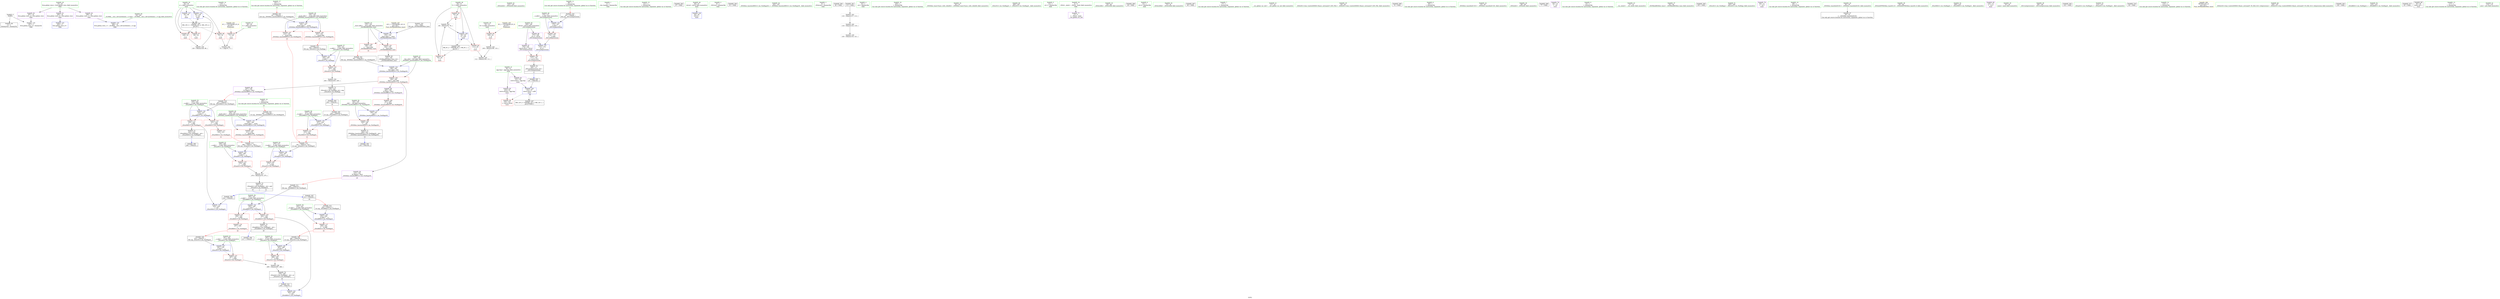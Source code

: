 digraph "SVFG" {
	label="SVFG";

	Node0x55b497cd16e0 [shape=record,color=grey,label="{NodeID: 0\nNullPtr}"];
	Node0x55b497cd16e0 -> Node0x55b497ce8dd0[style=solid];
	Node0x55b497cd16e0 -> Node0x55b497cecf30[style=solid];
	Node0x55b497ce6ec0 [shape=record,color=red,label="{NodeID: 97\n86\<--54\n\<--j\nmain\n}"];
	Node0x55b497ce4dd0 [shape=record,color=green,label="{NodeID: 14\n119\<--1\n\<--dummyObj\nCan only get source location for instruction, argument, global var or function.}"];
	Node0x55b497ce7a20 [shape=record,color=red,label="{NodeID: 111\n235\<--225\n\<--__a.addr\n_ZStaNRSt13_Ios_FmtflagsS_\n}"];
	Node0x55b497ce7a20 -> Node0x55b497ce9310[style=solid];
	Node0x55b497ce7a20 -> Node0x55b497cedb90[style=solid];
	Node0x55b497ce5b70 [shape=record,color=green,label="{NodeID: 28\n50\<--51\nV\<--V_field_insensitive\nmain\n}"];
	Node0x55b497ce5b70 -> Node0x55b497cea3e0[style=solid];
	Node0x55b497ce5b70 -> Node0x55b497cea4b0[style=solid];
	Node0x55b497ce5b70 -> Node0x55b497cea580[style=solid];
	Node0x55b497ce5b70 -> Node0x55b497ced1d0[style=solid];
	Node0x55b497cecf30 [shape=record,color=blue, style = dotted,label="{NodeID: 125\n297\<--3\nllvm.global_ctors_2\<--dummyVal\nGlob }"];
	Node0x55b497ce68b0 [shape=record,color=green,label="{NodeID: 42\n123\<--124\n_ZNSolsEd\<--_ZNSolsEd_field_insensitive\n}"];
	Node0x55b497d08770 [shape=record,color=black,label="{NodeID: 305\n204 = PHI(238, )\n|{<s0>18}}"];
	Node0x55b497d08770:s0 -> Node0x55b497d0a3d0[style=solid,color=red];
	Node0x55b497cedac0 [shape=record,color=blue,label="{NodeID: 139\n227\<--224\n__b.addr\<--__b\n_ZStaNRSt13_Ios_FmtflagsS_\n}"];
	Node0x55b497cedac0 -> Node0x55b497ce7af0[style=dashed];
	Node0x55b497ce8550 [shape=record,color=green,label="{NodeID: 56\n227\<--228\n__b.addr\<--__b.addr_field_insensitive\n_ZStaNRSt13_Ios_FmtflagsS_\n}"];
	Node0x55b497ce8550 -> Node0x55b497ce7af0[style=solid];
	Node0x55b497ce8550 -> Node0x55b497cedac0[style=solid];
	Node0x55b497d0a290 [shape=record,color=black,label="{NodeID: 319\n223 = PHI(207, )\n0th arg _ZStaNRSt13_Ios_FmtflagsS_ }"];
	Node0x55b497d0a290 -> Node0x55b497ced9f0[style=solid];
	Node0x55b497cf3cf0 [shape=record,color=grey,label="{NodeID: 236\n129 = Binary(128, 68, )\n}"];
	Node0x55b497cf3cf0 -> Node0x55b497ced370[style=solid];
	Node0x55b497ce9170 [shape=record,color=black,label="{NodeID: 70\n166\<--177\n_ZSt12setprecisioni_ret\<--\n_ZSt12setprecisioni\n|{<s0>11}}"];
	Node0x55b497ce9170:s0 -> Node0x55b497d07d70[style=solid,color=blue];
	Node0x55b497ce9d60 [shape=record,color=purple,label="{NodeID: 84\n101\<--56\ncoerce.dive\<--agg.tmp\nmain\n}"];
	Node0x55b497ce9d60 -> Node0x55b497ced2a0[style=solid];
	Node0x55b497ce3a10 [shape=record,color=green,label="{NodeID: 1\n7\<--1\n__dso_handle\<--dummyObj\nGlob }"];
	Node0x55b497ce6f90 [shape=record,color=red,label="{NodeID: 98\n128\<--54\n\<--j\nmain\n}"];
	Node0x55b497ce6f90 -> Node0x55b497cf3cf0[style=solid];
	Node0x55b497ce4ed0 [shape=record,color=green,label="{NodeID: 15\n121\<--1\n\<--dummyObj\nCan only get source location for instruction, argument, global var or function.}"];
	Node0x55b497ce7af0 [shape=record,color=red,label="{NodeID: 112\n233\<--227\n\<--__b.addr\n_ZStaNRSt13_Ios_FmtflagsS_\n|{<s0>21}}"];
	Node0x55b497ce7af0:s0 -> Node0x55b497d09570[style=solid,color=red];
	Node0x55b497ce5c40 [shape=record,color=green,label="{NodeID: 29\n52\<--53\nD\<--D_field_insensitive\nmain\n}"];
	Node0x55b497ce5c40 -> Node0x55b497cea650[style=solid];
	Node0x55b497d071e0 [shape=record,color=black,label="{NodeID: 292\n87 = PHI()\n}"];
	Node0x55b497ced030 [shape=record,color=blue,label="{NodeID: 126\n46\<--59\nretval\<--\nmain\n}"];
	Node0x55b497ce69b0 [shape=record,color=green,label="{NodeID: 43\n155\<--156\n__base.addr\<--__base.addr_field_insensitive\n_ZSt5fixedRSt8ios_base\n}"];
	Node0x55b497ce69b0 -> Node0x55b497ce7130[style=solid];
	Node0x55b497ce69b0 -> Node0x55b497ce7200[style=solid];
	Node0x55b497ce69b0 -> Node0x55b497ced440[style=solid];
	Node0x55b497d08aa0 [shape=record,color=black,label="{NodeID: 306\n208 = PHI(222, )\n}"];
	Node0x55b497cedb90 [shape=record,color=blue,label="{NodeID: 140\n235\<--234\n\<--call\n_ZStaNRSt13_Ios_FmtflagsS_\n}"];
	Node0x55b497ce8620 [shape=record,color=green,label="{NodeID: 57\n240\<--241\n__a.addr\<--__a.addr_field_insensitive\n_ZStcoSt13_Ios_Fmtflags\n}"];
	Node0x55b497ce8620 -> Node0x55b497ce7c90[style=solid];
	Node0x55b497ce8620 -> Node0x55b497cedc60[style=solid];
	Node0x55b497d0a3d0 [shape=record,color=black,label="{NodeID: 320\n224 = PHI(204, )\n1st arg _ZStaNRSt13_Ios_FmtflagsS_ }"];
	Node0x55b497d0a3d0 -> Node0x55b497cedac0[style=solid];
	Node0x55b497cf3e70 [shape=record,color=grey,label="{NodeID: 237\n276 = Binary(274, 275, )\n}"];
	Node0x55b497cf3e70 -> Node0x55b497ce9580[style=solid];
	Node0x55b497ce9240 [shape=record,color=black,label="{NodeID: 71\n184\<--220\n_ZNSt8ios_base4setfESt13_Ios_FmtflagsS0__ret\<--\n_ZNSt8ios_base4setfESt13_Ios_FmtflagsS0_\n|{<s0>16}}"];
	Node0x55b497ce9240:s0 -> Node0x55b497d08640[style=solid,color=blue];
	Node0x55b497ce9e30 [shape=record,color=purple,label="{NodeID: 85\n103\<--56\ncoerce.dive9\<--agg.tmp\nmain\n}"];
	Node0x55b497ce9e30 -> Node0x55b497ce7060[style=solid];
	Node0x55b497ce3aa0 [shape=record,color=green,label="{NodeID: 2\n8\<--1\n_ZSt3cin\<--dummyObj\nGlob }"];
	Node0x55b497ce7060 [shape=record,color=red,label="{NodeID: 99\n104\<--103\n\<--coerce.dive9\nmain\n}"];
	Node0x55b497ce4fd0 [shape=record,color=green,label="{NodeID: 16\n160\<--1\n\<--dummyObj\nCan only get source location for instruction, argument, global var or function.|{<s0>16}}"];
	Node0x55b497ce4fd0:s0 -> Node0x55b497d0a650[style=solid,color=red];
	Node0x55b497ce7bc0 [shape=record,color=red,label="{NodeID: 113\n232\<--231\n\<--\n_ZStaNRSt13_Ios_FmtflagsS_\n|{<s0>21}}"];
	Node0x55b497ce7bc0:s0 -> Node0x55b497d09360[style=solid,color=red];
	Node0x55b497ce5d10 [shape=record,color=green,label="{NodeID: 30\n54\<--55\nj\<--j_field_insensitive\nmain\n}"];
	Node0x55b497ce5d10 -> Node0x55b497ce6df0[style=solid];
	Node0x55b497ce5d10 -> Node0x55b497ce6ec0[style=solid];
	Node0x55b497ce5d10 -> Node0x55b497ce6f90[style=solid];
	Node0x55b497ce5d10 -> Node0x55b497ced100[style=solid];
	Node0x55b497ce5d10 -> Node0x55b497ced370[style=solid];
	Node0x55b497a35870 [shape=record,color=black,label="{NodeID: 293\n91 = PHI()\n}"];
	Node0x55b497ced100 [shape=record,color=blue,label="{NodeID: 127\n54\<--68\nj\<--\nmain\n}"];
	Node0x55b497ced100 -> Node0x55b497cfbd30[style=dashed];
	Node0x55b497ce6a80 [shape=record,color=green,label="{NodeID: 44\n162\<--163\n_ZNSt8ios_base4setfESt13_Ios_FmtflagsS0_\<--_ZNSt8ios_base4setfESt13_Ios_FmtflagsS0__field_insensitive\n}"];
	Node0x55b497d08bb0 [shape=record,color=black,label="{NodeID: 307\n213 = PHI(265, )\n|{<s0>20}}"];
	Node0x55b497d08bb0:s0 -> Node0x55b497d09220[style=solid,color=red];
	Node0x55b497cedc60 [shape=record,color=blue,label="{NodeID: 141\n240\<--239\n__a.addr\<--__a\n_ZStcoSt13_Ios_Fmtflags\n}"];
	Node0x55b497cedc60 -> Node0x55b497ce7c90[style=dashed];
	Node0x55b497ce86f0 [shape=record,color=green,label="{NodeID: 58\n250\<--251\n__a.addr\<--__a.addr_field_insensitive\n_ZStoRRSt13_Ios_FmtflagsS_\n}"];
	Node0x55b497ce86f0 -> Node0x55b497ce7d60[style=solid];
	Node0x55b497ce86f0 -> Node0x55b497cec780[style=solid];
	Node0x55b497ce86f0 -> Node0x55b497cedd30[style=solid];
	Node0x55b497d0a510 [shape=record,color=black,label="{NodeID: 321\n185 = PHI(158, )\n0th arg _ZNSt8ios_base4setfESt13_Ios_FmtflagsS0_ }"];
	Node0x55b497d0a510 -> Node0x55b497ced6b0[style=solid];
	Node0x55b497cf3ff0 [shape=record,color=grey,label="{NodeID: 238\n289 = Binary(287, 288, )\n}"];
	Node0x55b497cf3ff0 -> Node0x55b497ce9650[style=solid];
	Node0x55b497ce9310 [shape=record,color=black,label="{NodeID: 72\n222\<--235\n_ZStaNRSt13_Ios_FmtflagsS__ret\<--\n_ZStaNRSt13_Ios_FmtflagsS_\n|{<s0>18}}"];
	Node0x55b497ce9310:s0 -> Node0x55b497d08aa0[style=solid,color=blue];
	Node0x55b497ce9f00 [shape=record,color=purple,label="{NodeID: 86\n173\<--168\n_M_n\<--retval\n_ZSt12setprecisioni\n}"];
	Node0x55b497ce9f00 -> Node0x55b497ced5e0[style=solid];
	Node0x55b497ce3d50 [shape=record,color=green,label="{NodeID: 3\n9\<--1\n_ZSt4cout\<--dummyObj\nGlob }"];
	Node0x55b497ce7130 [shape=record,color=red,label="{NodeID: 100\n158\<--155\n\<--__base.addr\n_ZSt5fixedRSt8ios_base\n|{<s0>16}}"];
	Node0x55b497ce7130:s0 -> Node0x55b497d0a510[style=solid,color=red];
	Node0x55b497ce50d0 [shape=record,color=green,label="{NodeID: 17\n161\<--1\n\<--dummyObj\nCan only get source location for instruction, argument, global var or function.|{<s0>16}}"];
	Node0x55b497ce50d0:s0 -> Node0x55b497d0a790[style=solid,color=red];
	Node0x55b497ce7c90 [shape=record,color=red,label="{NodeID: 114\n243\<--240\n\<--__a.addr\n_ZStcoSt13_Ios_Fmtflags\n}"];
	Node0x55b497ce7c90 -> Node0x55b497cf39f0[style=solid];
	Node0x55b497ce5de0 [shape=record,color=green,label="{NodeID: 31\n56\<--57\nagg.tmp\<--agg.tmp_field_insensitive\nmain\n}"];
	Node0x55b497ce5de0 -> Node0x55b497ce9d60[style=solid];
	Node0x55b497ce5de0 -> Node0x55b497ce9e30[style=solid];
	Node0x55b497d07c70 [shape=record,color=black,label="{NodeID: 294\n92 = PHI()\n}"];
	Node0x55b497ced1d0 [shape=record,color=blue,label="{NodeID: 128\n50\<--80\nV\<--mul\nmain\n}"];
	Node0x55b497ced1d0 -> Node0x55b497cea580[style=dashed];
	Node0x55b497ced1d0 -> Node0x55b497cfb830[style=dashed];
	Node0x55b497ce6b80 [shape=record,color=green,label="{NodeID: 45\n168\<--169\nretval\<--retval_field_insensitive\n_ZSt12setprecisioni\n}"];
	Node0x55b497ce6b80 -> Node0x55b497ce9f00[style=solid];
	Node0x55b497ce6b80 -> Node0x55b497ce9fd0[style=solid];
	Node0x55b497d08d20 [shape=record,color=black,label="{NodeID: 308\n217 = PHI(247, )\n}"];
	Node0x55b497cedd30 [shape=record,color=blue,label="{NodeID: 142\n250\<--248\n__a.addr\<--__a\n_ZStoRRSt13_Ios_FmtflagsS_\n}"];
	Node0x55b497cedd30 -> Node0x55b497ce7d60[style=dashed];
	Node0x55b497cedd30 -> Node0x55b497cec780[style=dashed];
	Node0x55b497ce87c0 [shape=record,color=green,label="{NodeID: 59\n252\<--253\n__b.addr\<--__b.addr_field_insensitive\n_ZStoRRSt13_Ios_FmtflagsS_\n}"];
	Node0x55b497ce87c0 -> Node0x55b497cec850[style=solid];
	Node0x55b497ce87c0 -> Node0x55b497cede00[style=solid];
	Node0x55b497d0a650 [shape=record,color=black,label="{NodeID: 322\n186 = PHI(160, )\n1st arg _ZNSt8ios_base4setfESt13_Ios_FmtflagsS0_ }"];
	Node0x55b497d0a650 -> Node0x55b497ced780[style=solid];
	Node0x55b497cf4170 [shape=record,color=grey,label="{NodeID: 239\n120 = Binary(118, 121, )\n}"];
	Node0x55b497ce93e0 [shape=record,color=black,label="{NodeID: 73\n238\<--244\n_ZStcoSt13_Ios_Fmtflags_ret\<--neg\n_ZStcoSt13_Ios_Fmtflags\n|{<s0>17}}"];
	Node0x55b497ce93e0:s0 -> Node0x55b497d08770[style=solid,color=blue];
	Node0x55b497cfd630 [shape=record,color=yellow,style=double,label="{NodeID: 253\n4V_1 = ENCHI(MR_4V_0)\npts\{49 \}\nFun[main]}"];
	Node0x55b497cfd630 -> Node0x55b497cea310[style=dashed];
	Node0x55b497ce9fd0 [shape=record,color=purple,label="{NodeID: 87\n176\<--168\ncoerce.dive\<--retval\n_ZSt12setprecisioni\n}"];
	Node0x55b497ce9fd0 -> Node0x55b497ce73a0[style=solid];
	Node0x55b497ce3de0 [shape=record,color=green,label="{NodeID: 4\n10\<--1\n.str\<--dummyObj\nGlob }"];
	Node0x55b497cfe360 [shape=record,color=yellow,style=double,label="{NodeID: 267\n14V_1 = ENCHI(MR_14V_0)\npts\{156 \}\nFun[_ZSt5fixedRSt8ios_base]}"];
	Node0x55b497cfe360 -> Node0x55b497ced440[style=dashed];
	Node0x55b497ce7200 [shape=record,color=red,label="{NodeID: 101\n164\<--155\n\<--__base.addr\n_ZSt5fixedRSt8ios_base\n}"];
	Node0x55b497ce7200 -> Node0x55b497ce90a0[style=solid];
	Node0x55b497ce51d0 [shape=record,color=green,label="{NodeID: 18\n245\<--1\n\<--dummyObj\nCan only get source location for instruction, argument, global var or function.}"];
	Node0x55b497ce7d60 [shape=record,color=red,label="{NodeID: 115\n256\<--250\n\<--__a.addr\n_ZStoRRSt13_Ios_FmtflagsS_\n}"];
	Node0x55b497ce7d60 -> Node0x55b497cec920[style=solid];
	Node0x55b497ce5eb0 [shape=record,color=green,label="{NodeID: 32\n62\<--63\n_ZNSt8ios_base15sync_with_stdioEb\<--_ZNSt8ios_base15sync_with_stdioEb_field_insensitive\n}"];
	Node0x55b497d07d70 [shape=record,color=black,label="{NodeID: 295\n97 = PHI(166, )\n}"];
	Node0x55b497d07d70 -> Node0x55b497ced2a0[style=solid];
	Node0x55b497ced2a0 [shape=record,color=blue,label="{NodeID: 129\n101\<--97\ncoerce.dive\<--call8\nmain\n}"];
	Node0x55b497ced2a0 -> Node0x55b497ce7060[style=dashed];
	Node0x55b497ced2a0 -> Node0x55b497cfc230[style=dashed];
	Node0x55b497ce6c50 [shape=record,color=green,label="{NodeID: 46\n170\<--171\n__n.addr\<--__n.addr_field_insensitive\n_ZSt12setprecisioni\n}"];
	Node0x55b497ce6c50 -> Node0x55b497ce72d0[style=solid];
	Node0x55b497ce6c50 -> Node0x55b497ced510[style=solid];
	Node0x55b497d08e30 [shape=record,color=black,label="{NodeID: 309\n234 = PHI(265, )\n}"];
	Node0x55b497d08e30 -> Node0x55b497cedb90[style=solid];
	Node0x55b497cede00 [shape=record,color=blue,label="{NodeID: 143\n252\<--249\n__b.addr\<--__b\n_ZStoRRSt13_Ios_FmtflagsS_\n}"];
	Node0x55b497cede00 -> Node0x55b497cec850[style=dashed];
	Node0x55b497ce8890 [shape=record,color=green,label="{NodeID: 60\n260\<--261\n_ZStorSt13_Ios_FmtflagsS_\<--_ZStorSt13_Ios_FmtflagsS__field_insensitive\n}"];
	Node0x55b497d0a790 [shape=record,color=black,label="{NodeID: 323\n187 = PHI(161, )\n2nd arg _ZNSt8ios_base4setfESt13_Ios_FmtflagsS0_ }"];
	Node0x55b497d0a790 -> Node0x55b497ced850[style=solid];
	Node0x55b497cf42f0 [shape=record,color=grey,label="{NodeID: 240\n118 = Binary(116, 119, )\n}"];
	Node0x55b497cf42f0 -> Node0x55b497cf4170[style=solid];
	Node0x55b497ce94b0 [shape=record,color=black,label="{NodeID: 74\n247\<--262\n_ZStoRRSt13_Ios_FmtflagsS__ret\<--\n_ZStoRRSt13_Ios_FmtflagsS_\n|{<s0>20}}"];
	Node0x55b497ce94b0:s0 -> Node0x55b497d08d20[style=solid,color=blue];
	Node0x55b497cea0a0 [shape=record,color=purple,label="{NodeID: 88\n200\<--199\n_M_flags\<--this1\n_ZNSt8ios_base4setfESt13_Ios_FmtflagsS0_\n}"];
	Node0x55b497cea0a0 -> Node0x55b497ce7880[style=solid];
	Node0x55b497ce3e70 [shape=record,color=green,label="{NodeID: 5\n12\<--1\n.str.1\<--dummyObj\nGlob }"];
	Node0x55b497ce72d0 [shape=record,color=red,label="{NodeID: 102\n174\<--170\n\<--__n.addr\n_ZSt12setprecisioni\n}"];
	Node0x55b497ce72d0 -> Node0x55b497ced5e0[style=solid];
	Node0x55b497ce52d0 [shape=record,color=green,label="{NodeID: 19\n4\<--6\n_ZStL8__ioinit\<--_ZStL8__ioinit_field_insensitive\nGlob }"];
	Node0x55b497ce52d0 -> Node0x55b497ce9720[style=solid];
	Node0x55b497cec780 [shape=record,color=red,label="{NodeID: 116\n262\<--250\n\<--__a.addr\n_ZStoRRSt13_Ios_FmtflagsS_\n}"];
	Node0x55b497cec780 -> Node0x55b497ce94b0[style=solid];
	Node0x55b497cec780 -> Node0x55b497ceded0[style=solid];
	Node0x55b497ce5fb0 [shape=record,color=green,label="{NodeID: 33\n65\<--66\n_ZNSirsERi\<--_ZNSirsERi_field_insensitive\n}"];
	Node0x55b497d07f00 [shape=record,color=black,label="{NodeID: 296\n28 = PHI()\n}"];
	Node0x55b497ced370 [shape=record,color=blue,label="{NodeID: 130\n54\<--129\nj\<--inc\nmain\n}"];
	Node0x55b497ced370 -> Node0x55b497cfbd30[style=dashed];
	Node0x55b497ce6d20 [shape=record,color=green,label="{NodeID: 47\n188\<--189\nthis.addr\<--this.addr_field_insensitive\n_ZNSt8ios_base4setfESt13_Ios_FmtflagsS0_\n}"];
	Node0x55b497ce6d20 -> Node0x55b497ce7470[style=solid];
	Node0x55b497ce6d20 -> Node0x55b497ced6b0[style=solid];
	Node0x55b497d08fa0 [shape=record,color=black,label="{NodeID: 310\n259 = PHI(278, )\n}"];
	Node0x55b497d08fa0 -> Node0x55b497ceded0[style=solid];
	Node0x55b497ceded0 [shape=record,color=blue,label="{NodeID: 144\n262\<--259\n\<--call\n_ZStoRRSt13_Ios_FmtflagsS_\n}"];
	Node0x55b497ce8990 [shape=record,color=green,label="{NodeID: 61\n268\<--269\n__a.addr\<--__a.addr_field_insensitive\n_ZStanSt13_Ios_FmtflagsS_\n}"];
	Node0x55b497ce8990 -> Node0x55b497cec9f0[style=solid];
	Node0x55b497ce8990 -> Node0x55b497cedfa0[style=solid];
	Node0x55b497d0a8d0 [shape=record,color=black,label="{NodeID: 324\n154 = PHI()\n0th arg _ZSt5fixedRSt8ios_base }"];
	Node0x55b497d0a8d0 -> Node0x55b497ced440[style=solid];
	Node0x55b497cf4470 [shape=record,color=grey,label="{NodeID: 241\n80 = Binary(78, 79, )\n}"];
	Node0x55b497cf4470 -> Node0x55b497ced1d0[style=solid];
	Node0x55b497ce9580 [shape=record,color=black,label="{NodeID: 75\n265\<--276\n_ZStanSt13_Ios_FmtflagsS__ret\<--and\n_ZStanSt13_Ios_FmtflagsS_\n|{<s0>19|<s1>21}}"];
	Node0x55b497ce9580:s0 -> Node0x55b497d08bb0[style=solid,color=blue];
	Node0x55b497ce9580:s1 -> Node0x55b497d08e30[style=solid,color=blue];
	Node0x55b497cfd7f0 [shape=record,color=yellow,style=double,label="{NodeID: 255\n8V_1 = ENCHI(MR_8V_0)\npts\{53 \}\nFun[main]}"];
	Node0x55b497cfd7f0 -> Node0x55b497cea650[style=dashed];
	Node0x55b497cea170 [shape=record,color=purple,label="{NodeID: 89\n207\<--199\n_M_flags2\<--this1\n_ZNSt8ios_base4setfESt13_Ios_FmtflagsS0_\n|{<s0>18}}"];
	Node0x55b497cea170:s0 -> Node0x55b497d0a290[style=solid,color=red];
	Node0x55b497ce3f00 [shape=record,color=green,label="{NodeID: 6\n14\<--1\n.str.2\<--dummyObj\nGlob }"];
	Node0x55b497ce73a0 [shape=record,color=red,label="{NodeID: 103\n177\<--176\n\<--coerce.dive\n_ZSt12setprecisioni\n}"];
	Node0x55b497ce73a0 -> Node0x55b497ce9170[style=solid];
	Node0x55b497ce53d0 [shape=record,color=green,label="{NodeID: 20\n16\<--20\nllvm.global_ctors\<--llvm.global_ctors_field_insensitive\nGlob }"];
	Node0x55b497ce53d0 -> Node0x55b497ce9a60[style=solid];
	Node0x55b497ce53d0 -> Node0x55b497ce9b60[style=solid];
	Node0x55b497ce53d0 -> Node0x55b497ce9c60[style=solid];
	Node0x55b497cec850 [shape=record,color=red,label="{NodeID: 117\n258\<--252\n\<--__b.addr\n_ZStoRRSt13_Ios_FmtflagsS_\n|{<s0>22}}"];
	Node0x55b497cec850:s0 -> Node0x55b497d0ab10[style=solid,color=red];
	Node0x55b497ce60b0 [shape=record,color=green,label="{NodeID: 34\n75\<--76\n_ZNSirsERd\<--_ZNSirsERd_field_insensitive\n}"];
	Node0x55b497d07fd0 [shape=record,color=black,label="{NodeID: 297\n60 = PHI()\n}"];
	Node0x55b497ced440 [shape=record,color=blue,label="{NodeID: 131\n155\<--154\n__base.addr\<--__base\n_ZSt5fixedRSt8ios_base\n}"];
	Node0x55b497ced440 -> Node0x55b497ce7130[style=dashed];
	Node0x55b497ced440 -> Node0x55b497ce7200[style=dashed];
	Node0x55b497ce7e10 [shape=record,color=green,label="{NodeID: 48\n190\<--191\n__fmtfl.addr\<--__fmtfl.addr_field_insensitive\n_ZNSt8ios_base4setfESt13_Ios_FmtflagsS0_\n}"];
	Node0x55b497ce7e10 -> Node0x55b497ce7540[style=solid];
	Node0x55b497ce7e10 -> Node0x55b497ced780[style=solid];
	Node0x55b497d090e0 [shape=record,color=black,label="{NodeID: 311\n248 = PHI(216, )\n0th arg _ZStoRRSt13_Ios_FmtflagsS_ }"];
	Node0x55b497d090e0 -> Node0x55b497cedd30[style=solid];
	Node0x55b497cedfa0 [shape=record,color=blue,label="{NodeID: 145\n268\<--266\n__a.addr\<--__a\n_ZStanSt13_Ios_FmtflagsS_\n}"];
	Node0x55b497cedfa0 -> Node0x55b497cec9f0[style=dashed];
	Node0x55b497ce8a60 [shape=record,color=green,label="{NodeID: 62\n270\<--271\n__b.addr\<--__b.addr_field_insensitive\n_ZStanSt13_Ios_FmtflagsS_\n}"];
	Node0x55b497ce8a60 -> Node0x55b497cecac0[style=solid];
	Node0x55b497ce8a60 -> Node0x55b497cee070[style=solid];
	Node0x55b497d0a9a0 [shape=record,color=black,label="{NodeID: 325\n279 = PHI(257, )\n0th arg _ZStorSt13_Ios_FmtflagsS_ }"];
	Node0x55b497d0a9a0 -> Node0x55b497cee140[style=solid];
	Node0x55b497cf45f0 [shape=record,color=grey,label="{NodeID: 242\n109 = Binary(108, 110, )\n}"];
	Node0x55b497cf45f0 -> Node0x55b497cf3b70[style=solid];
	Node0x55b497ce9650 [shape=record,color=black,label="{NodeID: 76\n278\<--289\n_ZStorSt13_Ios_FmtflagsS__ret\<--or\n_ZStorSt13_Ios_FmtflagsS_\n|{<s0>22}}"];
	Node0x55b497ce9650:s0 -> Node0x55b497d08fa0[style=solid,color=blue];
	Node0x55b497cea240 [shape=record,color=purple,label="{NodeID: 90\n216\<--199\n_M_flags5\<--this1\n_ZNSt8ios_base4setfESt13_Ios_FmtflagsS0_\n|{<s0>20}}"];
	Node0x55b497cea240:s0 -> Node0x55b497d090e0[style=solid,color=red];
	Node0x55b497ce4740 [shape=record,color=green,label="{NodeID: 7\n17\<--1\n\<--dummyObj\nCan only get source location for instruction, argument, global var or function.}"];
	Node0x55b497ce7470 [shape=record,color=red,label="{NodeID: 104\n199\<--188\nthis1\<--this.addr\n_ZNSt8ios_base4setfESt13_Ios_FmtflagsS0_\n}"];
	Node0x55b497ce7470 -> Node0x55b497cea0a0[style=solid];
	Node0x55b497ce7470 -> Node0x55b497cea170[style=solid];
	Node0x55b497ce7470 -> Node0x55b497cea240[style=solid];
	Node0x55b497ce54d0 [shape=record,color=green,label="{NodeID: 21\n21\<--22\n__cxx_global_var_init\<--__cxx_global_var_init_field_insensitive\n}"];
	Node0x55b497cec920 [shape=record,color=red,label="{NodeID: 118\n257\<--256\n\<--\n_ZStoRRSt13_Ios_FmtflagsS_\n|{<s0>22}}"];
	Node0x55b497cec920:s0 -> Node0x55b497d0a9a0[style=solid,color=red];
	Node0x55b497ce61b0 [shape=record,color=green,label="{NodeID: 35\n84\<--85\n_ZStlsISt11char_traitsIcEERSt13basic_ostreamIcT_ES5_PKc\<--_ZStlsISt11char_traitsIcEERSt13basic_ostreamIcT_ES5_PKc_field_insensitive\n}"];
	Node0x55b497d080a0 [shape=record,color=black,label="{NodeID: 298\n74 = PHI()\n}"];
	Node0x55b497ced510 [shape=record,color=blue,label="{NodeID: 132\n170\<--167\n__n.addr\<--__n\n_ZSt12setprecisioni\n}"];
	Node0x55b497ced510 -> Node0x55b497ce72d0[style=dashed];
	Node0x55b497ce7ee0 [shape=record,color=green,label="{NodeID: 49\n192\<--193\n__mask.addr\<--__mask.addr_field_insensitive\n_ZNSt8ios_base4setfESt13_Ios_FmtflagsS0_\n}"];
	Node0x55b497ce7ee0 -> Node0x55b497ce7610[style=solid];
	Node0x55b497ce7ee0 -> Node0x55b497ce76e0[style=solid];
	Node0x55b497ce7ee0 -> Node0x55b497ced850[style=solid];
	Node0x55b497d09220 [shape=record,color=black,label="{NodeID: 312\n249 = PHI(213, )\n1st arg _ZStoRRSt13_Ios_FmtflagsS_ }"];
	Node0x55b497d09220 -> Node0x55b497cede00[style=solid];
	Node0x55b497cee070 [shape=record,color=blue,label="{NodeID: 146\n270\<--267\n__b.addr\<--__b\n_ZStanSt13_Ios_FmtflagsS_\n}"];
	Node0x55b497cee070 -> Node0x55b497cecac0[style=dashed];
	Node0x55b497ce8b30 [shape=record,color=green,label="{NodeID: 63\n281\<--282\n__a.addr\<--__a.addr_field_insensitive\n_ZStorSt13_Ios_FmtflagsS_\n}"];
	Node0x55b497ce8b30 -> Node0x55b497cecb90[style=solid];
	Node0x55b497ce8b30 -> Node0x55b497cee140[style=solid];
	Node0x55b497d0ab10 [shape=record,color=black,label="{NodeID: 326\n280 = PHI(258, )\n1st arg _ZStorSt13_Ios_FmtflagsS_ }"];
	Node0x55b497d0ab10 -> Node0x55b497cee210[style=solid];
	Node0x55b497cf4770 [shape=record,color=grey,label="{NodeID: 243\n116 = Binary(117, 113, )\n}"];
	Node0x55b497cf4770 -> Node0x55b497cf42f0[style=solid];
	Node0x55b497ce9720 [shape=record,color=purple,label="{NodeID: 77\n27\<--4\n\<--_ZStL8__ioinit\n__cxx_global_var_init\n}"];
	Node0x55b497cea310 [shape=record,color=red,label="{NodeID: 91\n71\<--48\n\<--t\nmain\n}"];
	Node0x55b497cea310 -> Node0x55b497cf48f0[style=solid];
	Node0x55b497ce47d0 [shape=record,color=green,label="{NodeID: 8\n59\<--1\n\<--dummyObj\nCan only get source location for instruction, argument, global var or function.}"];
	Node0x55b497ce7540 [shape=record,color=red,label="{NodeID: 105\n211\<--190\n\<--__fmtfl.addr\n_ZNSt8ios_base4setfESt13_Ios_FmtflagsS0_\n|{<s0>19}}"];
	Node0x55b497ce7540:s0 -> Node0x55b497d09360[style=solid,color=red];
	Node0x55b497ce55d0 [shape=record,color=green,label="{NodeID: 22\n25\<--26\n_ZNSt8ios_base4InitC1Ev\<--_ZNSt8ios_base4InitC1Ev_field_insensitive\n}"];
	Node0x55b497cec9f0 [shape=record,color=red,label="{NodeID: 119\n274\<--268\n\<--__a.addr\n_ZStanSt13_Ios_FmtflagsS_\n}"];
	Node0x55b497cec9f0 -> Node0x55b497cf3e70[style=solid];
	Node0x55b497ce62b0 [shape=record,color=green,label="{NodeID: 36\n88\<--89\n_ZNSolsEi\<--_ZNSolsEi_field_insensitive\n}"];
	Node0x55b497d08170 [shape=record,color=black,label="{NodeID: 299\n77 = PHI()\n}"];
	Node0x55b497ced5e0 [shape=record,color=blue,label="{NodeID: 133\n173\<--174\n_M_n\<--\n_ZSt12setprecisioni\n}"];
	Node0x55b497ced5e0 -> Node0x55b497ce73a0[style=dashed];
	Node0x55b497ce7fb0 [shape=record,color=green,label="{NodeID: 50\n194\<--195\n__old\<--__old_field_insensitive\n_ZNSt8ios_base4setfESt13_Ios_FmtflagsS0_\n}"];
	Node0x55b497ce7fb0 -> Node0x55b497ce77b0[style=solid];
	Node0x55b497ce7fb0 -> Node0x55b497ced920[style=solid];
	Node0x55b497d09360 [shape=record,color=black,label="{NodeID: 313\n266 = PHI(211, 232, )\n0th arg _ZStanSt13_Ios_FmtflagsS_ }"];
	Node0x55b497d09360 -> Node0x55b497cedfa0[style=solid];
	Node0x55b497cee140 [shape=record,color=blue,label="{NodeID: 147\n281\<--279\n__a.addr\<--__a\n_ZStorSt13_Ios_FmtflagsS_\n}"];
	Node0x55b497cee140 -> Node0x55b497cecb90[style=dashed];
	Node0x55b497ce8c00 [shape=record,color=green,label="{NodeID: 64\n283\<--284\n__b.addr\<--__b.addr_field_insensitive\n_ZStorSt13_Ios_FmtflagsS_\n}"];
	Node0x55b497ce8c00 -> Node0x55b497cecc60[style=solid];
	Node0x55b497ce8c00 -> Node0x55b497cee210[style=solid];
	Node0x55b497cf48f0 [shape=record,color=grey,label="{NodeID: 244\n72 = cmp(70, 71, )\n}"];
	Node0x55b497ce97f0 [shape=record,color=purple,label="{NodeID: 78\n82\<--10\n\<--.str\nmain\n}"];
	Node0x55b497cea3e0 [shape=record,color=red,label="{NodeID: 92\n78\<--50\n\<--V\nmain\n}"];
	Node0x55b497cea3e0 -> Node0x55b497cf4470[style=solid];
	Node0x55b497ce48d0 [shape=record,color=green,label="{NodeID: 9\n61\<--1\n\<--dummyObj\nCan only get source location for instruction, argument, global var or function.}"];
	Node0x55b497ce7610 [shape=record,color=red,label="{NodeID: 106\n203\<--192\n\<--__mask.addr\n_ZNSt8ios_base4setfESt13_Ios_FmtflagsS0_\n|{<s0>17}}"];
	Node0x55b497ce7610:s0 -> Node0x55b497d096f0[style=solid,color=red];
	Node0x55b497ce56d0 [shape=record,color=green,label="{NodeID: 23\n31\<--32\n__cxa_atexit\<--__cxa_atexit_field_insensitive\n}"];
	Node0x55b497cecac0 [shape=record,color=red,label="{NodeID: 120\n275\<--270\n\<--__b.addr\n_ZStanSt13_Ios_FmtflagsS_\n}"];
	Node0x55b497cecac0 -> Node0x55b497cf3e70[style=solid];
	Node0x55b497ce63b0 [shape=record,color=green,label="{NodeID: 37\n93\<--94\n_ZSt5fixedRSt8ios_base\<--_ZSt5fixedRSt8ios_base_field_insensitive\n}"];
	Node0x55b497d08240 [shape=record,color=black,label="{NodeID: 300\n105 = PHI()\n}"];
	Node0x55b497ced6b0 [shape=record,color=blue,label="{NodeID: 134\n188\<--185\nthis.addr\<--this\n_ZNSt8ios_base4setfESt13_Ios_FmtflagsS0_\n}"];
	Node0x55b497ced6b0 -> Node0x55b497ce7470[style=dashed];
	Node0x55b497ce8080 [shape=record,color=green,label="{NodeID: 51\n205\<--206\n_ZStcoSt13_Ios_Fmtflags\<--_ZStcoSt13_Ios_Fmtflags_field_insensitive\n}"];
	Node0x55b497d09570 [shape=record,color=black,label="{NodeID: 314\n267 = PHI(212, 233, )\n1st arg _ZStanSt13_Ios_FmtflagsS_ }"];
	Node0x55b497d09570 -> Node0x55b497cee070[style=solid];
	Node0x55b497cee210 [shape=record,color=blue,label="{NodeID: 148\n283\<--280\n__b.addr\<--__b\n_ZStorSt13_Ios_FmtflagsS_\n}"];
	Node0x55b497cee210 -> Node0x55b497cecc60[style=dashed];
	Node0x55b497ce8cd0 [shape=record,color=green,label="{NodeID: 65\n18\<--291\n_GLOBAL__sub_I_devanshdalal2_1_0.cpp\<--_GLOBAL__sub_I_devanshdalal2_1_0.cpp_field_insensitive\n}"];
	Node0x55b497ce8cd0 -> Node0x55b497cece30[style=solid];
	Node0x55b497cfb830 [shape=record,color=black,label="{NodeID: 245\nMR_6V_2 = PHI(MR_6V_3, MR_6V_1, )\npts\{51 \}\n}"];
	Node0x55b497cfb830 -> Node0x55b497cea3e0[style=dashed];
	Node0x55b497cfb830 -> Node0x55b497cea4b0[style=dashed];
	Node0x55b497cfb830 -> Node0x55b497ced1d0[style=dashed];
	Node0x55b497ce98c0 [shape=record,color=purple,label="{NodeID: 79\n90\<--12\n\<--.str.1\nmain\n}"];
	Node0x55b497cea4b0 [shape=record,color=red,label="{NodeID: 93\n79\<--50\n\<--V\nmain\n}"];
	Node0x55b497cea4b0 -> Node0x55b497cf4470[style=solid];
	Node0x55b497ce49d0 [shape=record,color=green,label="{NodeID: 10\n68\<--1\n\<--dummyObj\nCan only get source location for instruction, argument, global var or function.}"];
	Node0x55b497ce76e0 [shape=record,color=red,label="{NodeID: 107\n212\<--192\n\<--__mask.addr\n_ZNSt8ios_base4setfESt13_Ios_FmtflagsS0_\n|{<s0>19}}"];
	Node0x55b497ce76e0:s0 -> Node0x55b497d09570[style=solid,color=red];
	Node0x55b497ce57d0 [shape=record,color=green,label="{NodeID: 24\n30\<--36\n_ZNSt8ios_base4InitD1Ev\<--_ZNSt8ios_base4InitD1Ev_field_insensitive\n}"];
	Node0x55b497ce57d0 -> Node0x55b497ce8ed0[style=solid];
	Node0x55b497cecb90 [shape=record,color=red,label="{NodeID: 121\n287\<--281\n\<--__a.addr\n_ZStorSt13_Ios_FmtflagsS_\n}"];
	Node0x55b497cecb90 -> Node0x55b497cf3ff0[style=solid];
	Node0x55b497ce64b0 [shape=record,color=green,label="{NodeID: 38\n95\<--96\n_ZNSolsEPFRSt8ios_baseS0_E\<--_ZNSolsEPFRSt8ios_baseS0_E_field_insensitive\n}"];
	Node0x55b497d08370 [shape=record,color=black,label="{NodeID: 301\n113 = PHI()\n}"];
	Node0x55b497d08370 -> Node0x55b497cf4770[style=solid];
	Node0x55b497ced780 [shape=record,color=blue,label="{NodeID: 135\n190\<--186\n__fmtfl.addr\<--__fmtfl\n_ZNSt8ios_base4setfESt13_Ios_FmtflagsS0_\n}"];
	Node0x55b497ced780 -> Node0x55b497ce7540[style=dashed];
	Node0x55b497ce8180 [shape=record,color=green,label="{NodeID: 52\n209\<--210\n_ZStaNRSt13_Ios_FmtflagsS_\<--_ZStaNRSt13_Ios_FmtflagsS__field_insensitive\n}"];
	Node0x55b497d096f0 [shape=record,color=black,label="{NodeID: 315\n239 = PHI(203, )\n0th arg _ZStcoSt13_Ios_Fmtflags }"];
	Node0x55b497d096f0 -> Node0x55b497cedc60[style=solid];
	Node0x55b497ce8dd0 [shape=record,color=black,label="{NodeID: 66\n2\<--3\ndummyVal\<--dummyVal\n}"];
	Node0x55b497cfbd30 [shape=record,color=black,label="{NodeID: 246\nMR_10V_3 = PHI(MR_10V_4, MR_10V_2, )\npts\{55 \}\n}"];
	Node0x55b497cfbd30 -> Node0x55b497ce6df0[style=dashed];
	Node0x55b497cfbd30 -> Node0x55b497ce6ec0[style=dashed];
	Node0x55b497cfbd30 -> Node0x55b497ce6f90[style=dashed];
	Node0x55b497cfbd30 -> Node0x55b497ced370[style=dashed];
	Node0x55b497ce9990 [shape=record,color=purple,label="{NodeID: 80\n125\<--14\n\<--.str.2\nmain\n}"];
	Node0x55b497cea580 [shape=record,color=red,label="{NodeID: 94\n111\<--50\n\<--V\nmain\n}"];
	Node0x55b497cea580 -> Node0x55b497cf3b70[style=solid];
	Node0x55b497ce4ad0 [shape=record,color=green,label="{NodeID: 11\n98\<--1\n\<--dummyObj\nCan only get source location for instruction, argument, global var or function.|{<s0>11}}"];
	Node0x55b497ce4ad0:s0 -> Node0x55b497d0a0c0[style=solid,color=red];
	Node0x55b497ce77b0 [shape=record,color=red,label="{NodeID: 108\n220\<--194\n\<--__old\n_ZNSt8ios_base4setfESt13_Ios_FmtflagsS0_\n}"];
	Node0x55b497ce77b0 -> Node0x55b497ce9240[style=solid];
	Node0x55b497ce58d0 [shape=record,color=green,label="{NodeID: 25\n43\<--44\nmain\<--main_field_insensitive\n}"];
	Node0x55b497cecc60 [shape=record,color=red,label="{NodeID: 122\n288\<--283\n\<--__b.addr\n_ZStorSt13_Ios_FmtflagsS_\n}"];
	Node0x55b497cecc60 -> Node0x55b497cf3ff0[style=solid];
	Node0x55b497ce65b0 [shape=record,color=green,label="{NodeID: 39\n99\<--100\n_ZSt12setprecisioni\<--_ZSt12setprecisioni_field_insensitive\n}"];
	Node0x55b497d08470 [shape=record,color=black,label="{NodeID: 302\n122 = PHI()\n}"];
	Node0x55b497ced850 [shape=record,color=blue,label="{NodeID: 136\n192\<--187\n__mask.addr\<--__mask\n_ZNSt8ios_base4setfESt13_Ios_FmtflagsS0_\n}"];
	Node0x55b497ced850 -> Node0x55b497ce7610[style=dashed];
	Node0x55b497ced850 -> Node0x55b497ce76e0[style=dashed];
	Node0x55b497ce8280 [shape=record,color=green,label="{NodeID: 53\n214\<--215\n_ZStanSt13_Ios_FmtflagsS_\<--_ZStanSt13_Ios_FmtflagsS__field_insensitive\n}"];
	Node0x55b497d09e60 [shape=record,color=black,label="{NodeID: 316\n64 = PHI()\n}"];
	Node0x55b497ce8ed0 [shape=record,color=black,label="{NodeID: 67\n29\<--30\n\<--_ZNSt8ios_base4InitD1Ev\nCan only get source location for instruction, argument, global var or function.}"];
	Node0x55b497cfc230 [shape=record,color=black,label="{NodeID: 247\nMR_12V_2 = PHI(MR_12V_3, MR_12V_1, )\npts\{570000 \}\n}"];
	Node0x55b497cfc230 -> Node0x55b497ced2a0[style=dashed];
	Node0x55b497ce9a60 [shape=record,color=purple,label="{NodeID: 81\n295\<--16\nllvm.global_ctors_0\<--llvm.global_ctors\nGlob }"];
	Node0x55b497ce9a60 -> Node0x55b497cecd30[style=solid];
	Node0x55b497cea650 [shape=record,color=red,label="{NodeID: 95\n108\<--52\n\<--D\nmain\n}"];
	Node0x55b497cea650 -> Node0x55b497cf45f0[style=solid];
	Node0x55b497ce4bd0 [shape=record,color=green,label="{NodeID: 12\n110\<--1\n\<--dummyObj\nCan only get source location for instruction, argument, global var or function.}"];
	Node0x55b497ce7880 [shape=record,color=red,label="{NodeID: 109\n201\<--200\n\<--_M_flags\n_ZNSt8ios_base4setfESt13_Ios_FmtflagsS0_\n}"];
	Node0x55b497ce7880 -> Node0x55b497ced920[style=solid];
	Node0x55b497ce59d0 [shape=record,color=green,label="{NodeID: 26\n46\<--47\nretval\<--retval_field_insensitive\nmain\n}"];
	Node0x55b497ce59d0 -> Node0x55b497ced030[style=solid];
	Node0x55b497d00260 [shape=record,color=yellow,style=double,label="{NodeID: 289\nRETMU(14V_2)\npts\{156 \}\nFun[_ZSt5fixedRSt8ios_base]}"];
	Node0x55b497cecd30 [shape=record,color=blue,label="{NodeID: 123\n295\<--17\nllvm.global_ctors_0\<--\nGlob }"];
	Node0x55b497ce66b0 [shape=record,color=green,label="{NodeID: 40\n106\<--107\n_ZStlsIcSt11char_traitsIcEERSt13basic_ostreamIT_T0_ES6_St13_Setprecision\<--_ZStlsIcSt11char_traitsIcEERSt13basic_ostreamIT_T0_ES6_St13_Setprecision_field_insensitive\n}"];
	Node0x55b497d08570 [shape=record,color=black,label="{NodeID: 303\n126 = PHI()\n}"];
	Node0x55b497ced920 [shape=record,color=blue,label="{NodeID: 137\n194\<--201\n__old\<--\n_ZNSt8ios_base4setfESt13_Ios_FmtflagsS0_\n}"];
	Node0x55b497ced920 -> Node0x55b497ce77b0[style=dashed];
	Node0x55b497ce8380 [shape=record,color=green,label="{NodeID: 54\n218\<--219\n_ZStoRRSt13_Ios_FmtflagsS_\<--_ZStoRRSt13_Ios_FmtflagsS__field_insensitive\n}"];
	Node0x55b497d09f60 [shape=record,color=black,label="{NodeID: 317\n83 = PHI()\n}"];
	Node0x55b497cf39f0 [shape=record,color=grey,label="{NodeID: 234\n244 = Binary(243, 245, )\n}"];
	Node0x55b497cf39f0 -> Node0x55b497ce93e0[style=solid];
	Node0x55b497ce8fd0 [shape=record,color=black,label="{NodeID: 68\n45\<--59\nmain_ret\<--\nmain\n}"];
	Node0x55b497ce9b60 [shape=record,color=purple,label="{NodeID: 82\n296\<--16\nllvm.global_ctors_1\<--llvm.global_ctors\nGlob }"];
	Node0x55b497ce9b60 -> Node0x55b497cece30[style=solid];
	Node0x55b497ce6df0 [shape=record,color=red,label="{NodeID: 96\n70\<--54\n\<--j\nmain\n}"];
	Node0x55b497ce6df0 -> Node0x55b497cf48f0[style=solid];
	Node0x55b497ce4cd0 [shape=record,color=green,label="{NodeID: 13\n117\<--1\n\<--dummyObj\nCan only get source location for instruction, argument, global var or function.}"];
	Node0x55b497ce7950 [shape=record,color=red,label="{NodeID: 110\n231\<--225\n\<--__a.addr\n_ZStaNRSt13_Ios_FmtflagsS_\n}"];
	Node0x55b497ce7950 -> Node0x55b497ce7bc0[style=solid];
	Node0x55b497ce5aa0 [shape=record,color=green,label="{NodeID: 27\n48\<--49\nt\<--t_field_insensitive\nmain\n}"];
	Node0x55b497ce5aa0 -> Node0x55b497cea310[style=solid];
	Node0x55b497cece30 [shape=record,color=blue,label="{NodeID: 124\n296\<--18\nllvm.global_ctors_1\<--_GLOBAL__sub_I_devanshdalal2_1_0.cpp\nGlob }"];
	Node0x55b497ce67b0 [shape=record,color=green,label="{NodeID: 41\n114\<--115\nasin\<--asin_field_insensitive\n}"];
	Node0x55b497d08640 [shape=record,color=black,label="{NodeID: 304\n159 = PHI(184, )\n}"];
	Node0x55b497ced9f0 [shape=record,color=blue,label="{NodeID: 138\n225\<--223\n__a.addr\<--__a\n_ZStaNRSt13_Ios_FmtflagsS_\n}"];
	Node0x55b497ced9f0 -> Node0x55b497ce7950[style=dashed];
	Node0x55b497ced9f0 -> Node0x55b497ce7a20[style=dashed];
	Node0x55b497ce8480 [shape=record,color=green,label="{NodeID: 55\n225\<--226\n__a.addr\<--__a.addr_field_insensitive\n_ZStaNRSt13_Ios_FmtflagsS_\n}"];
	Node0x55b497ce8480 -> Node0x55b497ce7950[style=solid];
	Node0x55b497ce8480 -> Node0x55b497ce7a20[style=solid];
	Node0x55b497ce8480 -> Node0x55b497ced9f0[style=solid];
	Node0x55b497d0a0c0 [shape=record,color=black,label="{NodeID: 318\n167 = PHI(98, )\n0th arg _ZSt12setprecisioni }"];
	Node0x55b497d0a0c0 -> Node0x55b497ced510[style=solid];
	Node0x55b497cf3b70 [shape=record,color=grey,label="{NodeID: 235\n112 = Binary(109, 111, )\n}"];
	Node0x55b497ce90a0 [shape=record,color=black,label="{NodeID: 69\n153\<--164\n_ZSt5fixedRSt8ios_base_ret\<--\n_ZSt5fixedRSt8ios_base\n}"];
	Node0x55b497ce9c60 [shape=record,color=purple,label="{NodeID: 83\n297\<--16\nllvm.global_ctors_2\<--llvm.global_ctors\nGlob }"];
	Node0x55b497ce9c60 -> Node0x55b497cecf30[style=solid];
}
